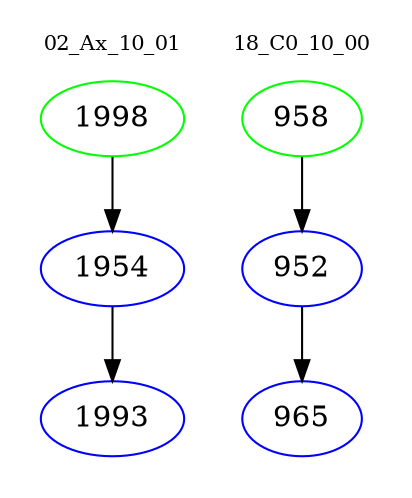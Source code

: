 digraph{
subgraph cluster_0 {
color = white
label = "02_Ax_10_01";
fontsize=10;
T0_1998 [label="1998", color="green"]
T0_1998 -> T0_1954 [color="black"]
T0_1954 [label="1954", color="blue"]
T0_1954 -> T0_1993 [color="black"]
T0_1993 [label="1993", color="blue"]
}
subgraph cluster_1 {
color = white
label = "18_C0_10_00";
fontsize=10;
T1_958 [label="958", color="green"]
T1_958 -> T1_952 [color="black"]
T1_952 [label="952", color="blue"]
T1_952 -> T1_965 [color="black"]
T1_965 [label="965", color="blue"]
}
}
